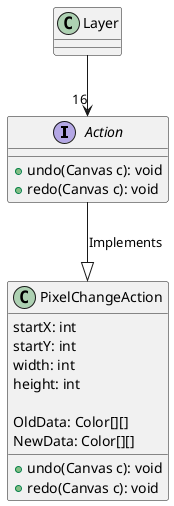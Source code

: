 @startuml Action Class Diagram

interface Action {
    + undo(Canvas c): void
    + redo(Canvas c): void
}

class PixelChangeAction {
    startX: int
    startY: int
    width: int
    height: int

    OldData: Color[][]
    NewData: Color[][]

    + undo(Canvas c): void
    + redo(Canvas c): void
}

Layer --> "16" Action
Action --|> PixelChangeAction: Implements
@enduml